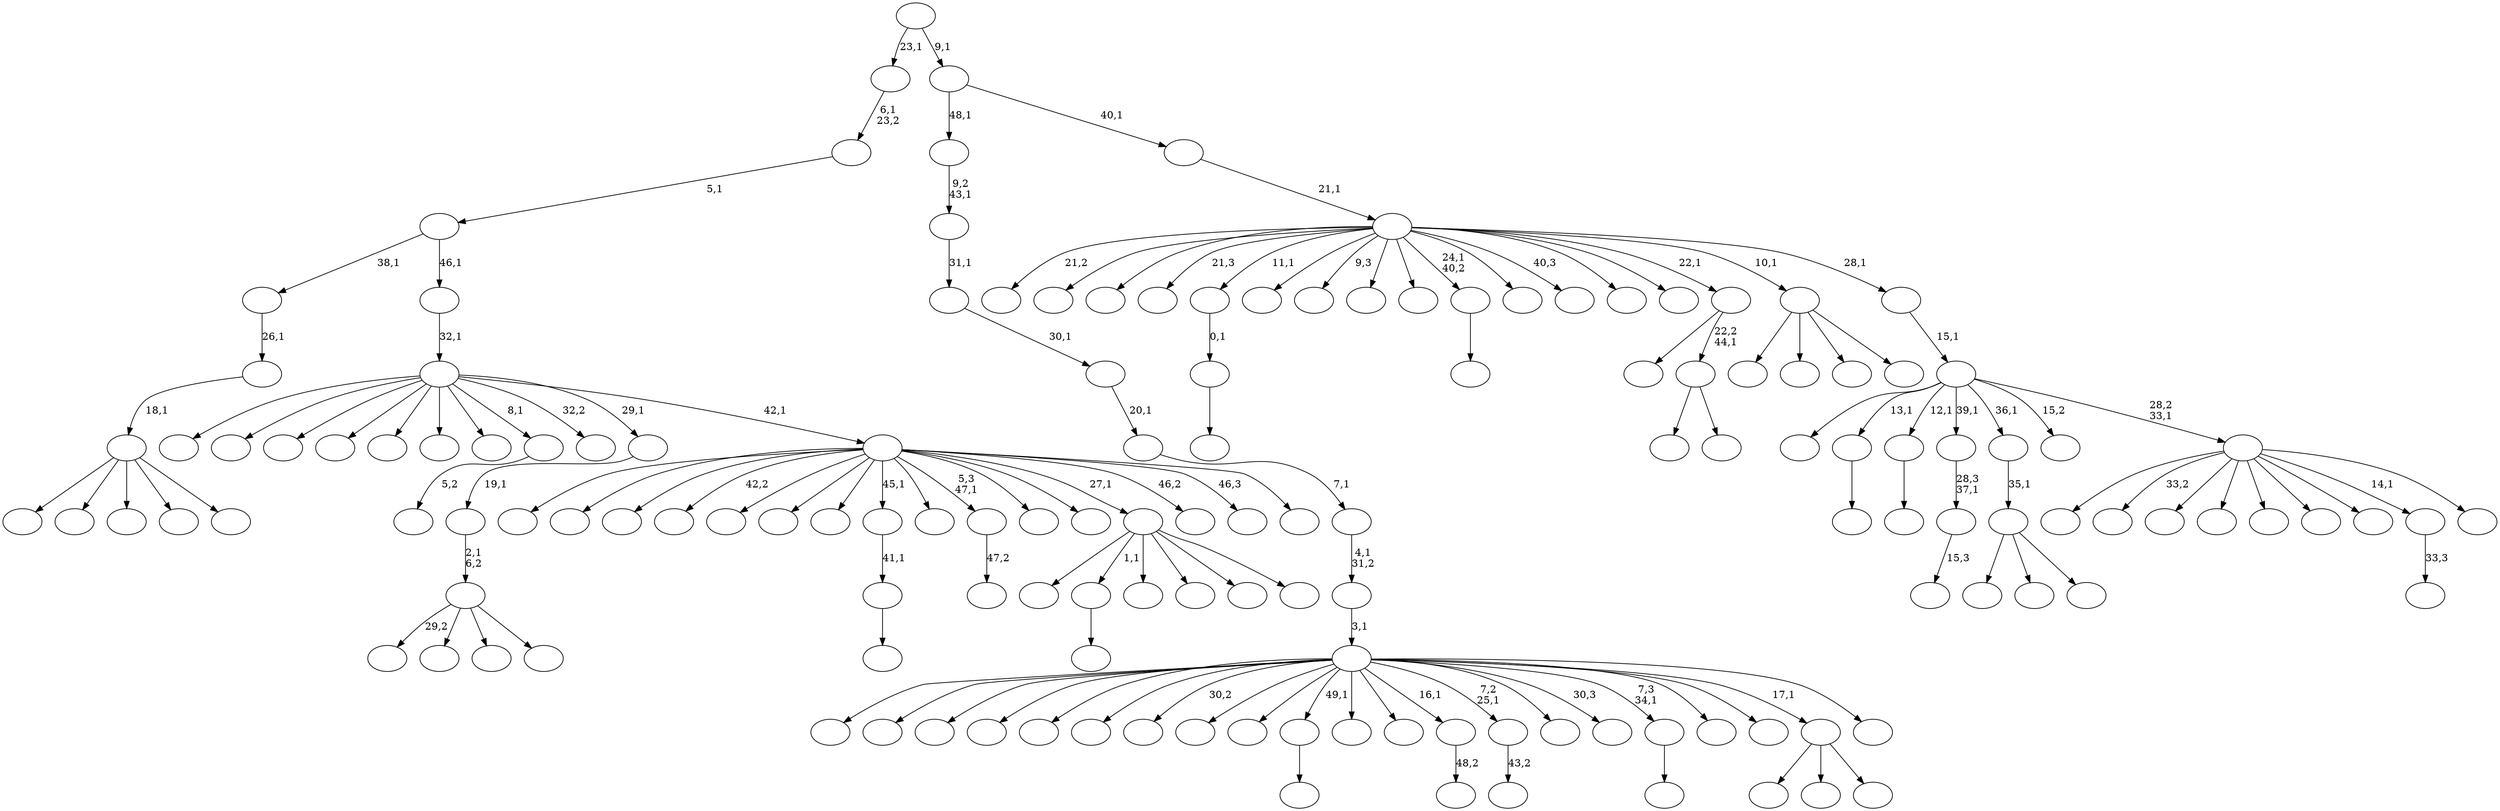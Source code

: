 digraph T {
	150 [label=""]
	149 [label=""]
	148 [label=""]
	147 [label=""]
	146 [label=""]
	145 [label=""]
	144 [label=""]
	143 [label=""]
	142 [label=""]
	141 [label=""]
	140 [label=""]
	139 [label=""]
	138 [label=""]
	137 [label=""]
	136 [label=""]
	135 [label=""]
	134 [label=""]
	133 [label=""]
	132 [label=""]
	131 [label=""]
	130 [label=""]
	129 [label=""]
	128 [label=""]
	127 [label=""]
	126 [label=""]
	125 [label=""]
	124 [label=""]
	123 [label=""]
	122 [label=""]
	121 [label=""]
	120 [label=""]
	119 [label=""]
	118 [label=""]
	117 [label=""]
	116 [label=""]
	115 [label=""]
	114 [label=""]
	113 [label=""]
	112 [label=""]
	111 [label=""]
	110 [label=""]
	109 [label=""]
	108 [label=""]
	107 [label=""]
	106 [label=""]
	105 [label=""]
	104 [label=""]
	103 [label=""]
	102 [label=""]
	101 [label=""]
	100 [label=""]
	99 [label=""]
	98 [label=""]
	97 [label=""]
	96 [label=""]
	95 [label=""]
	94 [label=""]
	93 [label=""]
	92 [label=""]
	91 [label=""]
	90 [label=""]
	89 [label=""]
	88 [label=""]
	87 [label=""]
	86 [label=""]
	85 [label=""]
	84 [label=""]
	83 [label=""]
	82 [label=""]
	81 [label=""]
	80 [label=""]
	79 [label=""]
	78 [label=""]
	77 [label=""]
	76 [label=""]
	75 [label=""]
	74 [label=""]
	73 [label=""]
	72 [label=""]
	71 [label=""]
	70 [label=""]
	69 [label=""]
	68 [label=""]
	67 [label=""]
	66 [label=""]
	65 [label=""]
	64 [label=""]
	63 [label=""]
	62 [label=""]
	61 [label=""]
	60 [label=""]
	59 [label=""]
	58 [label=""]
	57 [label=""]
	56 [label=""]
	55 [label=""]
	54 [label=""]
	53 [label=""]
	52 [label=""]
	51 [label=""]
	50 [label=""]
	49 [label=""]
	48 [label=""]
	47 [label=""]
	46 [label=""]
	45 [label=""]
	44 [label=""]
	43 [label=""]
	42 [label=""]
	41 [label=""]
	40 [label=""]
	39 [label=""]
	38 [label=""]
	37 [label=""]
	36 [label=""]
	35 [label=""]
	34 [label=""]
	33 [label=""]
	32 [label=""]
	31 [label=""]
	30 [label=""]
	29 [label=""]
	28 [label=""]
	27 [label=""]
	26 [label=""]
	25 [label=""]
	24 [label=""]
	23 [label=""]
	22 [label=""]
	21 [label=""]
	20 [label=""]
	19 [label=""]
	18 [label=""]
	17 [label=""]
	16 [label=""]
	15 [label=""]
	14 [label=""]
	13 [label=""]
	12 [label=""]
	11 [label=""]
	10 [label=""]
	9 [label=""]
	8 [label=""]
	7 [label=""]
	6 [label=""]
	5 [label=""]
	4 [label=""]
	3 [label=""]
	2 [label=""]
	1 [label=""]
	0 [label=""]
	138 -> 139 [label=""]
	118 -> 119 [label=""]
	117 -> 118 [label="0,1"]
	114 -> 115 [label=""]
	111 -> 112 [label=""]
	109 -> 110 [label="15,3"]
	108 -> 109 [label="28,3\n37,1"]
	102 -> 103 [label="48,2"]
	100 -> 101 [label="43,2"]
	94 -> 133 [label=""]
	94 -> 128 [label=""]
	94 -> 95 [label=""]
	93 -> 94 [label="35,1"]
	89 -> 90 [label=""]
	85 -> 86 [label=""]
	79 -> 80 [label=""]
	74 -> 75 [label="5,2"]
	72 -> 73 [label=""]
	71 -> 72 [label="41,1"]
	63 -> 106 [label=""]
	63 -> 92 [label=""]
	63 -> 64 [label=""]
	61 -> 62 [label="47,2"]
	50 -> 130 [label="29,2"]
	50 -> 65 [label=""]
	50 -> 58 [label=""]
	50 -> 51 [label=""]
	49 -> 50 [label="2,1\n6,2"]
	48 -> 49 [label="19,1"]
	45 -> 126 [label=""]
	45 -> 120 [label=""]
	45 -> 59 [label=""]
	45 -> 47 [label=""]
	45 -> 46 [label=""]
	44 -> 45 [label="18,1"]
	43 -> 44 [label="26,1"]
	34 -> 35 [label="33,3"]
	32 -> 40 [label=""]
	32 -> 33 [label=""]
	31 -> 122 [label=""]
	31 -> 32 [label="22,2\n44,1"]
	29 -> 125 [label=""]
	29 -> 85 [label="1,1"]
	29 -> 84 [label=""]
	29 -> 56 [label=""]
	29 -> 41 [label=""]
	29 -> 30 [label=""]
	25 -> 67 [label=""]
	25 -> 42 [label=""]
	25 -> 27 [label=""]
	25 -> 26 [label=""]
	22 -> 148 [label=""]
	22 -> 145 [label=""]
	22 -> 141 [label=""]
	22 -> 105 [label="42,2"]
	22 -> 104 [label=""]
	22 -> 82 [label=""]
	22 -> 76 [label=""]
	22 -> 71 [label="45,1"]
	22 -> 69 [label=""]
	22 -> 61 [label="5,3\n47,1"]
	22 -> 54 [label=""]
	22 -> 36 [label=""]
	22 -> 29 [label="27,1"]
	22 -> 28 [label="46,2"]
	22 -> 24 [label="46,3"]
	22 -> 23 [label=""]
	21 -> 144 [label=""]
	21 -> 131 [label=""]
	21 -> 127 [label=""]
	21 -> 123 [label=""]
	21 -> 98 [label=""]
	21 -> 88 [label=""]
	21 -> 87 [label=""]
	21 -> 74 [label="8,1"]
	21 -> 70 [label="32,2"]
	21 -> 48 [label="29,1"]
	21 -> 22 [label="42,1"]
	20 -> 21 [label="32,1"]
	19 -> 43 [label="38,1"]
	19 -> 20 [label="46,1"]
	18 -> 19 [label="5,1"]
	17 -> 18 [label="6,1\n23,2"]
	15 -> 150 [label=""]
	15 -> 149 [label=""]
	15 -> 140 [label=""]
	15 -> 137 [label=""]
	15 -> 135 [label=""]
	15 -> 134 [label=""]
	15 -> 132 [label="30,2"]
	15 -> 129 [label=""]
	15 -> 124 [label=""]
	15 -> 114 [label="49,1"]
	15 -> 113 [label=""]
	15 -> 107 [label=""]
	15 -> 102 [label="16,1"]
	15 -> 100 [label="7,2\n25,1"]
	15 -> 99 [label=""]
	15 -> 91 [label="30,3"]
	15 -> 89 [label="7,3\n34,1"]
	15 -> 83 [label=""]
	15 -> 78 [label=""]
	15 -> 63 [label="17,1"]
	15 -> 16 [label=""]
	14 -> 15 [label="3,1"]
	13 -> 14 [label="4,1\n31,2"]
	12 -> 13 [label="7,1"]
	11 -> 12 [label="20,1"]
	10 -> 11 [label="30,1"]
	9 -> 10 [label="31,1"]
	8 -> 9 [label="9,2\n43,1"]
	6 -> 142 [label=""]
	6 -> 68 [label="33,2"]
	6 -> 57 [label=""]
	6 -> 55 [label=""]
	6 -> 53 [label=""]
	6 -> 39 [label=""]
	6 -> 38 [label=""]
	6 -> 34 [label="14,1"]
	6 -> 7 [label=""]
	5 -> 147 [label=""]
	5 -> 138 [label="13,1"]
	5 -> 111 [label="12,1"]
	5 -> 108 [label="39,1"]
	5 -> 93 [label="36,1"]
	5 -> 37 [label="15,2"]
	5 -> 6 [label="28,2\n33,1"]
	4 -> 5 [label="15,1"]
	3 -> 146 [label="21,2"]
	3 -> 143 [label=""]
	3 -> 136 [label=""]
	3 -> 121 [label="21,3"]
	3 -> 117 [label="11,1"]
	3 -> 116 [label=""]
	3 -> 97 [label="9,3"]
	3 -> 96 [label=""]
	3 -> 81 [label=""]
	3 -> 79 [label="24,1\n40,2"]
	3 -> 77 [label=""]
	3 -> 66 [label="40,3"]
	3 -> 60 [label=""]
	3 -> 52 [label=""]
	3 -> 31 [label="22,1"]
	3 -> 25 [label="10,1"]
	3 -> 4 [label="28,1"]
	2 -> 3 [label="21,1"]
	1 -> 8 [label="48,1"]
	1 -> 2 [label="40,1"]
	0 -> 17 [label="23,1"]
	0 -> 1 [label="9,1"]
}
